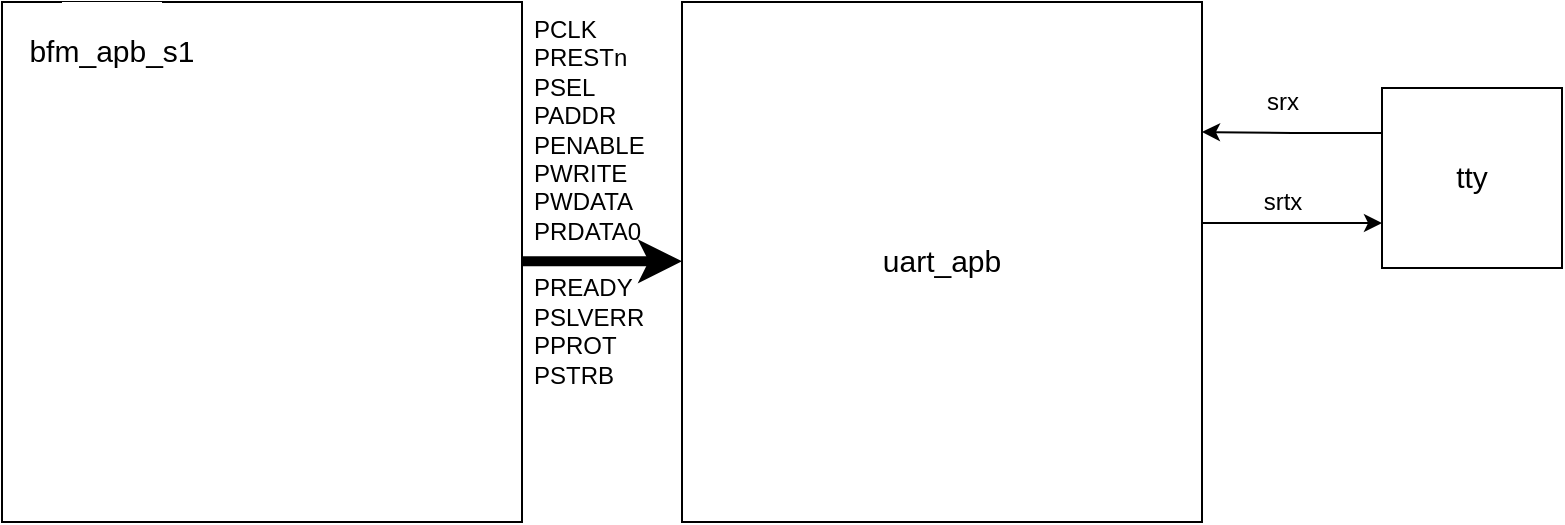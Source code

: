 <mxfile version="21.1.7" type="github">
  <diagram name="第 1 页" id="Q2w-J49lNnQa6ytCS1kb">
    <mxGraphModel dx="1148" dy="657" grid="1" gridSize="10" guides="1" tooltips="1" connect="1" arrows="1" fold="1" page="1" pageScale="1" pageWidth="827" pageHeight="1169" math="0" shadow="0">
      <root>
        <mxCell id="0" />
        <mxCell id="1" parent="0" />
        <mxCell id="QSmIH1UytB_NXaobjgLd-13" style="edgeStyle=orthogonalEdgeStyle;rounded=0;orthogonalLoop=1;jettySize=auto;html=1;exitX=0;exitY=0.25;exitDx=0;exitDy=0;strokeColor=default;entryX=1;entryY=0.25;entryDx=0;entryDy=0;" edge="1" parent="1" source="QSmIH1UytB_NXaobjgLd-3" target="QSmIH1UytB_NXaobjgLd-2">
          <mxGeometry relative="1" as="geometry" />
        </mxCell>
        <mxCell id="QSmIH1UytB_NXaobjgLd-14" style="edgeStyle=orthogonalEdgeStyle;rounded=0;orthogonalLoop=1;jettySize=auto;html=1;exitX=1;exitY=0.5;exitDx=0;exitDy=0;entryX=0;entryY=0.75;entryDx=0;entryDy=0;" edge="1" parent="1" source="QSmIH1UytB_NXaobjgLd-2" target="QSmIH1UytB_NXaobjgLd-3">
          <mxGeometry relative="1" as="geometry">
            <Array as="points">
              <mxPoint x="630" y="371" />
            </Array>
          </mxGeometry>
        </mxCell>
        <mxCell id="QSmIH1UytB_NXaobjgLd-2" value="&lt;p style=&quot;line-height: 100%;&quot;&gt;&lt;font style=&quot;font-size: 15px;&quot;&gt;uart_apb&lt;/font&gt;&lt;/p&gt;" style="whiteSpace=wrap;html=1;aspect=fixed;align=center;" vertex="1" parent="1">
          <mxGeometry x="370" y="260" width="260" height="260" as="geometry" />
        </mxCell>
        <mxCell id="QSmIH1UytB_NXaobjgLd-3" value="&lt;p style=&quot;line-height: 100%;&quot;&gt;&lt;span style=&quot;font-size: 15px;&quot;&gt;tty&lt;/span&gt;&lt;/p&gt;" style="whiteSpace=wrap;html=1;aspect=fixed;align=center;" vertex="1" parent="1">
          <mxGeometry x="720" y="303" width="90" height="90" as="geometry" />
        </mxCell>
        <mxCell id="QSmIH1UytB_NXaobjgLd-12" style="edgeStyle=orthogonalEdgeStyle;rounded=0;orthogonalLoop=1;jettySize=auto;html=1;exitX=1;exitY=0.25;exitDx=0;exitDy=0;entryX=0;entryY=0.25;entryDx=0;entryDy=0;strokeWidth=5;" edge="1" parent="1">
          <mxGeometry relative="1" as="geometry">
            <mxPoint x="290" y="389.66" as="sourcePoint" />
            <mxPoint x="370" y="389.66" as="targetPoint" />
          </mxGeometry>
        </mxCell>
        <mxCell id="QSmIH1UytB_NXaobjgLd-6" value="" style="whiteSpace=wrap;html=1;aspect=fixed;" vertex="1" parent="1">
          <mxGeometry x="30" y="260" width="260" height="260" as="geometry" />
        </mxCell>
        <mxCell id="QSmIH1UytB_NXaobjgLd-1" value="&lt;p style=&quot;line-height: 100%;&quot;&gt;&lt;font style=&quot;font-size: 15px;&quot;&gt;bfm_apb_s1&lt;/font&gt;&lt;/p&gt;" style="whiteSpace=wrap;html=1;aspect=fixed;align=center;strokeColor=none;" vertex="1" parent="1">
          <mxGeometry x="60" y="260" width="50" height="50" as="geometry" />
        </mxCell>
        <mxCell id="QSmIH1UytB_NXaobjgLd-16" value="PCLK&lt;br&gt;PRESTn&lt;br&gt;PSEL&lt;br&gt;PADDR&lt;br&gt;PENABLE&lt;br&gt;PWRITE&lt;br&gt;PWDATA&lt;br&gt;PRDATA0&lt;br&gt;&lt;br&gt;PREADY&lt;br&gt;PSLVERR&lt;br&gt;PPROT&lt;br&gt;PSTRB&lt;br&gt;" style="text;html=1;align=left;verticalAlign=middle;resizable=0;points=[];autosize=1;strokeColor=none;fillColor=none;" vertex="1" parent="1">
          <mxGeometry x="294" y="260" width="80" height="200" as="geometry" />
        </mxCell>
        <mxCell id="QSmIH1UytB_NXaobjgLd-17" value="srx" style="text;html=1;align=center;verticalAlign=middle;resizable=0;points=[];autosize=1;strokeColor=none;fillColor=none;" vertex="1" parent="1">
          <mxGeometry x="650" y="295" width="40" height="30" as="geometry" />
        </mxCell>
        <mxCell id="QSmIH1UytB_NXaobjgLd-18" value="srtx" style="text;html=1;align=center;verticalAlign=middle;resizable=0;points=[];autosize=1;strokeColor=none;fillColor=none;" vertex="1" parent="1">
          <mxGeometry x="650" y="345" width="40" height="30" as="geometry" />
        </mxCell>
      </root>
    </mxGraphModel>
  </diagram>
</mxfile>
